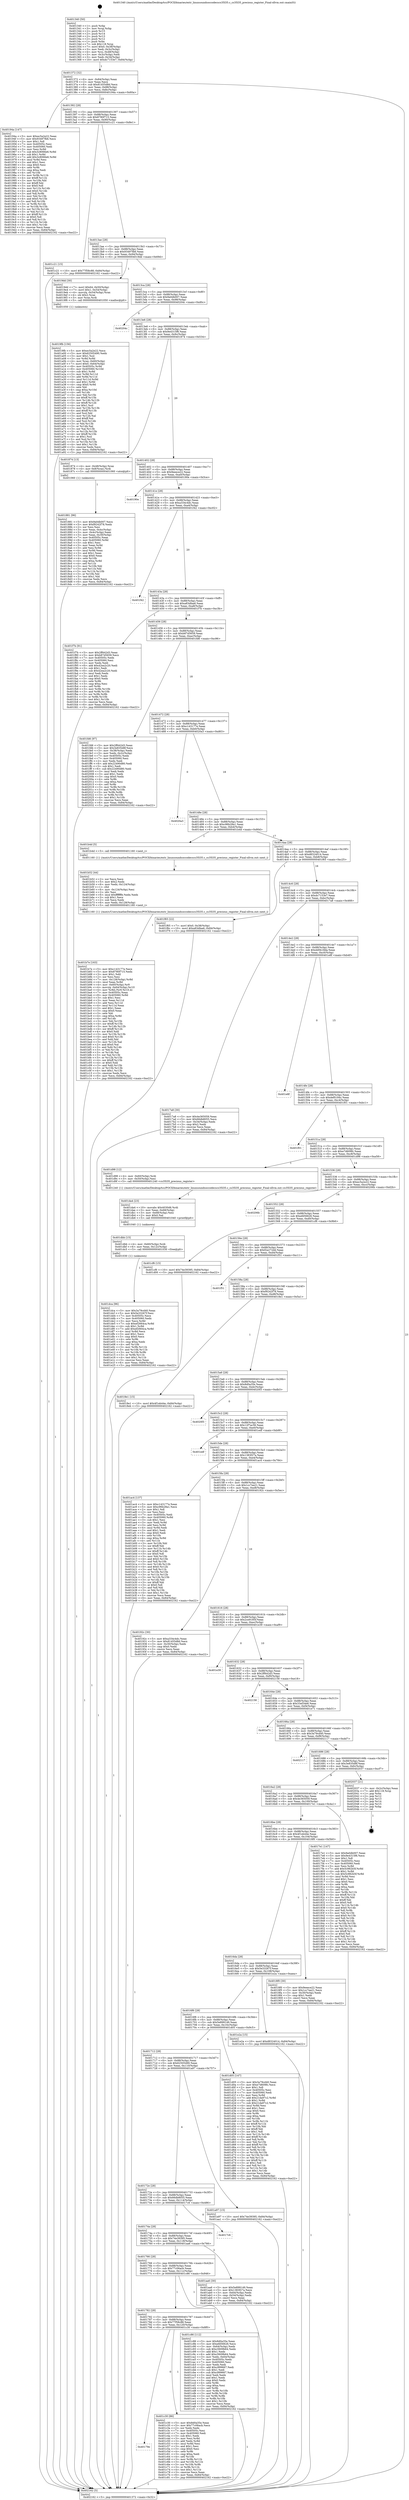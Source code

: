 digraph "0x401340" {
  label = "0x401340 (/mnt/c/Users/mathe/Desktop/tcc/POCII/binaries/extr_linuxsoundsoccodecscs35l35.c_cs35l35_precious_register_Final-ollvm.out::main(0))"
  labelloc = "t"
  node[shape=record]

  Entry [label="",width=0.3,height=0.3,shape=circle,fillcolor=black,style=filled]
  "0x401372" [label="{
     0x401372 [32]\l
     | [instrs]\l
     &nbsp;&nbsp;0x401372 \<+6\>: mov -0x84(%rbp),%eax\l
     &nbsp;&nbsp;0x401378 \<+2\>: mov %eax,%ecx\l
     &nbsp;&nbsp;0x40137a \<+6\>: sub $0x81455d8d,%ecx\l
     &nbsp;&nbsp;0x401380 \<+6\>: mov %eax,-0x88(%rbp)\l
     &nbsp;&nbsp;0x401386 \<+6\>: mov %ecx,-0x8c(%rbp)\l
     &nbsp;&nbsp;0x40138c \<+6\>: je 000000000040194a \<main+0x60a\>\l
  }"]
  "0x40194a" [label="{
     0x40194a [147]\l
     | [instrs]\l
     &nbsp;&nbsp;0x40194a \<+5\>: mov $0xec5a2e22,%eax\l
     &nbsp;&nbsp;0x40194f \<+5\>: mov $0x93497fb6,%ecx\l
     &nbsp;&nbsp;0x401954 \<+2\>: mov $0x1,%dl\l
     &nbsp;&nbsp;0x401956 \<+7\>: mov 0x40505c,%esi\l
     &nbsp;&nbsp;0x40195d \<+7\>: mov 0x405060,%edi\l
     &nbsp;&nbsp;0x401964 \<+3\>: mov %esi,%r8d\l
     &nbsp;&nbsp;0x401967 \<+7\>: sub $0x3c8066e6,%r8d\l
     &nbsp;&nbsp;0x40196e \<+4\>: sub $0x1,%r8d\l
     &nbsp;&nbsp;0x401972 \<+7\>: add $0x3c8066e6,%r8d\l
     &nbsp;&nbsp;0x401979 \<+4\>: imul %r8d,%esi\l
     &nbsp;&nbsp;0x40197d \<+3\>: and $0x1,%esi\l
     &nbsp;&nbsp;0x401980 \<+3\>: cmp $0x0,%esi\l
     &nbsp;&nbsp;0x401983 \<+4\>: sete %r9b\l
     &nbsp;&nbsp;0x401987 \<+3\>: cmp $0xa,%edi\l
     &nbsp;&nbsp;0x40198a \<+4\>: setl %r10b\l
     &nbsp;&nbsp;0x40198e \<+3\>: mov %r9b,%r11b\l
     &nbsp;&nbsp;0x401991 \<+4\>: xor $0xff,%r11b\l
     &nbsp;&nbsp;0x401995 \<+3\>: mov %r10b,%bl\l
     &nbsp;&nbsp;0x401998 \<+3\>: xor $0xff,%bl\l
     &nbsp;&nbsp;0x40199b \<+3\>: xor $0x0,%dl\l
     &nbsp;&nbsp;0x40199e \<+3\>: mov %r11b,%r14b\l
     &nbsp;&nbsp;0x4019a1 \<+4\>: and $0x0,%r14b\l
     &nbsp;&nbsp;0x4019a5 \<+3\>: and %dl,%r9b\l
     &nbsp;&nbsp;0x4019a8 \<+3\>: mov %bl,%r15b\l
     &nbsp;&nbsp;0x4019ab \<+4\>: and $0x0,%r15b\l
     &nbsp;&nbsp;0x4019af \<+3\>: and %dl,%r10b\l
     &nbsp;&nbsp;0x4019b2 \<+3\>: or %r9b,%r14b\l
     &nbsp;&nbsp;0x4019b5 \<+3\>: or %r10b,%r15b\l
     &nbsp;&nbsp;0x4019b8 \<+3\>: xor %r15b,%r14b\l
     &nbsp;&nbsp;0x4019bb \<+3\>: or %bl,%r11b\l
     &nbsp;&nbsp;0x4019be \<+4\>: xor $0xff,%r11b\l
     &nbsp;&nbsp;0x4019c2 \<+3\>: or $0x0,%dl\l
     &nbsp;&nbsp;0x4019c5 \<+3\>: and %dl,%r11b\l
     &nbsp;&nbsp;0x4019c8 \<+3\>: or %r11b,%r14b\l
     &nbsp;&nbsp;0x4019cb \<+4\>: test $0x1,%r14b\l
     &nbsp;&nbsp;0x4019cf \<+3\>: cmovne %ecx,%eax\l
     &nbsp;&nbsp;0x4019d2 \<+6\>: mov %eax,-0x84(%rbp)\l
     &nbsp;&nbsp;0x4019d8 \<+5\>: jmp 0000000000402162 \<main+0xe22\>\l
  }"]
  "0x401392" [label="{
     0x401392 [28]\l
     | [instrs]\l
     &nbsp;&nbsp;0x401392 \<+5\>: jmp 0000000000401397 \<main+0x57\>\l
     &nbsp;&nbsp;0x401397 \<+6\>: mov -0x88(%rbp),%eax\l
     &nbsp;&nbsp;0x40139d \<+5\>: sub $0x8780f715,%eax\l
     &nbsp;&nbsp;0x4013a2 \<+6\>: mov %eax,-0x90(%rbp)\l
     &nbsp;&nbsp;0x4013a8 \<+6\>: je 0000000000401c21 \<main+0x8e1\>\l
  }"]
  Exit [label="",width=0.3,height=0.3,shape=circle,fillcolor=black,style=filled,peripheries=2]
  "0x401c21" [label="{
     0x401c21 [15]\l
     | [instrs]\l
     &nbsp;&nbsp;0x401c21 \<+10\>: movl $0x77f58c88,-0x84(%rbp)\l
     &nbsp;&nbsp;0x401c2b \<+5\>: jmp 0000000000402162 \<main+0xe22\>\l
  }"]
  "0x4013ae" [label="{
     0x4013ae [28]\l
     | [instrs]\l
     &nbsp;&nbsp;0x4013ae \<+5\>: jmp 00000000004013b3 \<main+0x73\>\l
     &nbsp;&nbsp;0x4013b3 \<+6\>: mov -0x88(%rbp),%eax\l
     &nbsp;&nbsp;0x4013b9 \<+5\>: sub $0x93497fb6,%eax\l
     &nbsp;&nbsp;0x4013be \<+6\>: mov %eax,-0x94(%rbp)\l
     &nbsp;&nbsp;0x4013c4 \<+6\>: je 00000000004019dd \<main+0x69d\>\l
  }"]
  "0x401dca" [label="{
     0x401dca [96]\l
     | [instrs]\l
     &nbsp;&nbsp;0x401dca \<+5\>: mov $0x3a79cd40,%eax\l
     &nbsp;&nbsp;0x401dcf \<+5\>: mov $0x5e33267f,%esi\l
     &nbsp;&nbsp;0x401dd4 \<+7\>: mov 0x40505c,%ecx\l
     &nbsp;&nbsp;0x401ddb \<+7\>: mov 0x405060,%edx\l
     &nbsp;&nbsp;0x401de2 \<+3\>: mov %ecx,%r8d\l
     &nbsp;&nbsp;0x401de5 \<+7\>: sub $0xef2664ca,%r8d\l
     &nbsp;&nbsp;0x401dec \<+4\>: sub $0x1,%r8d\l
     &nbsp;&nbsp;0x401df0 \<+7\>: add $0xef2664ca,%r8d\l
     &nbsp;&nbsp;0x401df7 \<+4\>: imul %r8d,%ecx\l
     &nbsp;&nbsp;0x401dfb \<+3\>: and $0x1,%ecx\l
     &nbsp;&nbsp;0x401dfe \<+3\>: cmp $0x0,%ecx\l
     &nbsp;&nbsp;0x401e01 \<+4\>: sete %r9b\l
     &nbsp;&nbsp;0x401e05 \<+3\>: cmp $0xa,%edx\l
     &nbsp;&nbsp;0x401e08 \<+4\>: setl %r10b\l
     &nbsp;&nbsp;0x401e0c \<+3\>: mov %r9b,%r11b\l
     &nbsp;&nbsp;0x401e0f \<+3\>: and %r10b,%r11b\l
     &nbsp;&nbsp;0x401e12 \<+3\>: xor %r10b,%r9b\l
     &nbsp;&nbsp;0x401e15 \<+3\>: or %r9b,%r11b\l
     &nbsp;&nbsp;0x401e18 \<+4\>: test $0x1,%r11b\l
     &nbsp;&nbsp;0x401e1c \<+3\>: cmovne %esi,%eax\l
     &nbsp;&nbsp;0x401e1f \<+6\>: mov %eax,-0x84(%rbp)\l
     &nbsp;&nbsp;0x401e25 \<+5\>: jmp 0000000000402162 \<main+0xe22\>\l
  }"]
  "0x4019dd" [label="{
     0x4019dd [30]\l
     | [instrs]\l
     &nbsp;&nbsp;0x4019dd \<+7\>: movl $0x64,-0x50(%rbp)\l
     &nbsp;&nbsp;0x4019e4 \<+7\>: movl $0x1,-0x54(%rbp)\l
     &nbsp;&nbsp;0x4019eb \<+4\>: movslq -0x54(%rbp),%rax\l
     &nbsp;&nbsp;0x4019ef \<+4\>: shl $0x2,%rax\l
     &nbsp;&nbsp;0x4019f3 \<+3\>: mov %rax,%rdi\l
     &nbsp;&nbsp;0x4019f6 \<+5\>: call 0000000000401050 \<malloc@plt\>\l
     | [calls]\l
     &nbsp;&nbsp;0x401050 \{1\} (unknown)\l
  }"]
  "0x4013ca" [label="{
     0x4013ca [28]\l
     | [instrs]\l
     &nbsp;&nbsp;0x4013ca \<+5\>: jmp 00000000004013cf \<main+0x8f\>\l
     &nbsp;&nbsp;0x4013cf \<+6\>: mov -0x88(%rbp),%eax\l
     &nbsp;&nbsp;0x4013d5 \<+5\>: sub $0x9a0db007,%eax\l
     &nbsp;&nbsp;0x4013da \<+6\>: mov %eax,-0x98(%rbp)\l
     &nbsp;&nbsp;0x4013e0 \<+6\>: je 000000000040204c \<main+0xd0c\>\l
  }"]
  "0x401dbb" [label="{
     0x401dbb [15]\l
     | [instrs]\l
     &nbsp;&nbsp;0x401dbb \<+4\>: mov -0x60(%rbp),%rdi\l
     &nbsp;&nbsp;0x401dbf \<+6\>: mov %eax,-0x12c(%rbp)\l
     &nbsp;&nbsp;0x401dc5 \<+5\>: call 0000000000401030 \<free@plt\>\l
     | [calls]\l
     &nbsp;&nbsp;0x401030 \{1\} (unknown)\l
  }"]
  "0x40204c" [label="{
     0x40204c\l
  }", style=dashed]
  "0x4013e6" [label="{
     0x4013e6 [28]\l
     | [instrs]\l
     &nbsp;&nbsp;0x4013e6 \<+5\>: jmp 00000000004013eb \<main+0xab\>\l
     &nbsp;&nbsp;0x4013eb \<+6\>: mov -0x88(%rbp),%eax\l
     &nbsp;&nbsp;0x4013f1 \<+5\>: sub $0x9e4315f6,%eax\l
     &nbsp;&nbsp;0x4013f6 \<+6\>: mov %eax,-0x9c(%rbp)\l
     &nbsp;&nbsp;0x4013fc \<+6\>: je 0000000000401874 \<main+0x534\>\l
  }"]
  "0x401da4" [label="{
     0x401da4 [23]\l
     | [instrs]\l
     &nbsp;&nbsp;0x401da4 \<+10\>: movabs $0x4030d6,%rdi\l
     &nbsp;&nbsp;0x401dae \<+3\>: mov %eax,-0x68(%rbp)\l
     &nbsp;&nbsp;0x401db1 \<+3\>: mov -0x68(%rbp),%esi\l
     &nbsp;&nbsp;0x401db4 \<+2\>: mov $0x0,%al\l
     &nbsp;&nbsp;0x401db6 \<+5\>: call 0000000000401040 \<printf@plt\>\l
     | [calls]\l
     &nbsp;&nbsp;0x401040 \{1\} (unknown)\l
  }"]
  "0x401874" [label="{
     0x401874 [13]\l
     | [instrs]\l
     &nbsp;&nbsp;0x401874 \<+4\>: mov -0x48(%rbp),%rax\l
     &nbsp;&nbsp;0x401878 \<+4\>: mov 0x8(%rax),%rdi\l
     &nbsp;&nbsp;0x40187c \<+5\>: call 0000000000401060 \<atoi@plt\>\l
     | [calls]\l
     &nbsp;&nbsp;0x401060 \{1\} (unknown)\l
  }"]
  "0x401402" [label="{
     0x401402 [28]\l
     | [instrs]\l
     &nbsp;&nbsp;0x401402 \<+5\>: jmp 0000000000401407 \<main+0xc7\>\l
     &nbsp;&nbsp;0x401407 \<+6\>: mov -0x88(%rbp),%eax\l
     &nbsp;&nbsp;0x40140d \<+5\>: sub $0x9eeece22,%eax\l
     &nbsp;&nbsp;0x401412 \<+6\>: mov %eax,-0xa0(%rbp)\l
     &nbsp;&nbsp;0x401418 \<+6\>: je 000000000040190e \<main+0x5ce\>\l
  }"]
  "0x40179e" [label="{
     0x40179e\l
  }", style=dashed]
  "0x40190e" [label="{
     0x40190e\l
  }", style=dashed]
  "0x40141e" [label="{
     0x40141e [28]\l
     | [instrs]\l
     &nbsp;&nbsp;0x40141e \<+5\>: jmp 0000000000401423 \<main+0xe3\>\l
     &nbsp;&nbsp;0x401423 \<+6\>: mov -0x88(%rbp),%eax\l
     &nbsp;&nbsp;0x401429 \<+5\>: sub $0xa334c4dc,%eax\l
     &nbsp;&nbsp;0x40142e \<+6\>: mov %eax,-0xa4(%rbp)\l
     &nbsp;&nbsp;0x401434 \<+6\>: je 0000000000401f42 \<main+0xc02\>\l
  }"]
  "0x401c30" [label="{
     0x401c30 [86]\l
     | [instrs]\l
     &nbsp;&nbsp;0x401c30 \<+5\>: mov $0x8d0a35e,%eax\l
     &nbsp;&nbsp;0x401c35 \<+5\>: mov $0x77c06acb,%ecx\l
     &nbsp;&nbsp;0x401c3a \<+2\>: xor %edx,%edx\l
     &nbsp;&nbsp;0x401c3c \<+7\>: mov 0x40505c,%esi\l
     &nbsp;&nbsp;0x401c43 \<+7\>: mov 0x405060,%edi\l
     &nbsp;&nbsp;0x401c4a \<+3\>: sub $0x1,%edx\l
     &nbsp;&nbsp;0x401c4d \<+3\>: mov %esi,%r8d\l
     &nbsp;&nbsp;0x401c50 \<+3\>: add %edx,%r8d\l
     &nbsp;&nbsp;0x401c53 \<+4\>: imul %r8d,%esi\l
     &nbsp;&nbsp;0x401c57 \<+3\>: and $0x1,%esi\l
     &nbsp;&nbsp;0x401c5a \<+3\>: cmp $0x0,%esi\l
     &nbsp;&nbsp;0x401c5d \<+4\>: sete %r9b\l
     &nbsp;&nbsp;0x401c61 \<+3\>: cmp $0xa,%edi\l
     &nbsp;&nbsp;0x401c64 \<+4\>: setl %r10b\l
     &nbsp;&nbsp;0x401c68 \<+3\>: mov %r9b,%r11b\l
     &nbsp;&nbsp;0x401c6b \<+3\>: and %r10b,%r11b\l
     &nbsp;&nbsp;0x401c6e \<+3\>: xor %r10b,%r9b\l
     &nbsp;&nbsp;0x401c71 \<+3\>: or %r9b,%r11b\l
     &nbsp;&nbsp;0x401c74 \<+4\>: test $0x1,%r11b\l
     &nbsp;&nbsp;0x401c78 \<+3\>: cmovne %ecx,%eax\l
     &nbsp;&nbsp;0x401c7b \<+6\>: mov %eax,-0x84(%rbp)\l
     &nbsp;&nbsp;0x401c81 \<+5\>: jmp 0000000000402162 \<main+0xe22\>\l
  }"]
  "0x401f42" [label="{
     0x401f42\l
  }", style=dashed]
  "0x40143a" [label="{
     0x40143a [28]\l
     | [instrs]\l
     &nbsp;&nbsp;0x40143a \<+5\>: jmp 000000000040143f \<main+0xff\>\l
     &nbsp;&nbsp;0x40143f \<+6\>: mov -0x88(%rbp),%eax\l
     &nbsp;&nbsp;0x401445 \<+5\>: sub $0xa83dfaa6,%eax\l
     &nbsp;&nbsp;0x40144a \<+6\>: mov %eax,-0xa8(%rbp)\l
     &nbsp;&nbsp;0x401450 \<+6\>: je 0000000000401f7b \<main+0xc3b\>\l
  }"]
  "0x401782" [label="{
     0x401782 [28]\l
     | [instrs]\l
     &nbsp;&nbsp;0x401782 \<+5\>: jmp 0000000000401787 \<main+0x447\>\l
     &nbsp;&nbsp;0x401787 \<+6\>: mov -0x88(%rbp),%eax\l
     &nbsp;&nbsp;0x40178d \<+5\>: sub $0x77f58c88,%eax\l
     &nbsp;&nbsp;0x401792 \<+6\>: mov %eax,-0x120(%rbp)\l
     &nbsp;&nbsp;0x401798 \<+6\>: je 0000000000401c30 \<main+0x8f0\>\l
  }"]
  "0x401f7b" [label="{
     0x401f7b [91]\l
     | [instrs]\l
     &nbsp;&nbsp;0x401f7b \<+5\>: mov $0x2ff442d3,%eax\l
     &nbsp;&nbsp;0x401f80 \<+5\>: mov $0xb87d5659,%ecx\l
     &nbsp;&nbsp;0x401f85 \<+7\>: mov 0x40505c,%edx\l
     &nbsp;&nbsp;0x401f8c \<+7\>: mov 0x405060,%esi\l
     &nbsp;&nbsp;0x401f93 \<+2\>: mov %edx,%edi\l
     &nbsp;&nbsp;0x401f95 \<+6\>: add $0x42ea2c20,%edi\l
     &nbsp;&nbsp;0x401f9b \<+3\>: sub $0x1,%edi\l
     &nbsp;&nbsp;0x401f9e \<+6\>: sub $0x42ea2c20,%edi\l
     &nbsp;&nbsp;0x401fa4 \<+3\>: imul %edi,%edx\l
     &nbsp;&nbsp;0x401fa7 \<+3\>: and $0x1,%edx\l
     &nbsp;&nbsp;0x401faa \<+3\>: cmp $0x0,%edx\l
     &nbsp;&nbsp;0x401fad \<+4\>: sete %r8b\l
     &nbsp;&nbsp;0x401fb1 \<+3\>: cmp $0xa,%esi\l
     &nbsp;&nbsp;0x401fb4 \<+4\>: setl %r9b\l
     &nbsp;&nbsp;0x401fb8 \<+3\>: mov %r8b,%r10b\l
     &nbsp;&nbsp;0x401fbb \<+3\>: and %r9b,%r10b\l
     &nbsp;&nbsp;0x401fbe \<+3\>: xor %r9b,%r8b\l
     &nbsp;&nbsp;0x401fc1 \<+3\>: or %r8b,%r10b\l
     &nbsp;&nbsp;0x401fc4 \<+4\>: test $0x1,%r10b\l
     &nbsp;&nbsp;0x401fc8 \<+3\>: cmovne %ecx,%eax\l
     &nbsp;&nbsp;0x401fcb \<+6\>: mov %eax,-0x84(%rbp)\l
     &nbsp;&nbsp;0x401fd1 \<+5\>: jmp 0000000000402162 \<main+0xe22\>\l
  }"]
  "0x401456" [label="{
     0x401456 [28]\l
     | [instrs]\l
     &nbsp;&nbsp;0x401456 \<+5\>: jmp 000000000040145b \<main+0x11b\>\l
     &nbsp;&nbsp;0x40145b \<+6\>: mov -0x88(%rbp),%eax\l
     &nbsp;&nbsp;0x401461 \<+5\>: sub $0xb87d5659,%eax\l
     &nbsp;&nbsp;0x401466 \<+6\>: mov %eax,-0xac(%rbp)\l
     &nbsp;&nbsp;0x40146c \<+6\>: je 0000000000401fd6 \<main+0xc96\>\l
  }"]
  "0x401c86" [label="{
     0x401c86 [112]\l
     | [instrs]\l
     &nbsp;&nbsp;0x401c86 \<+5\>: mov $0x8d0a35e,%eax\l
     &nbsp;&nbsp;0x401c8b \<+5\>: mov $0xefd56626,%ecx\l
     &nbsp;&nbsp;0x401c90 \<+3\>: mov -0x64(%rbp),%edx\l
     &nbsp;&nbsp;0x401c93 \<+6\>: sub $0xc5609b64,%edx\l
     &nbsp;&nbsp;0x401c99 \<+3\>: add $0x1,%edx\l
     &nbsp;&nbsp;0x401c9c \<+6\>: add $0xc5609b64,%edx\l
     &nbsp;&nbsp;0x401ca2 \<+3\>: mov %edx,-0x64(%rbp)\l
     &nbsp;&nbsp;0x401ca5 \<+7\>: mov 0x40505c,%edx\l
     &nbsp;&nbsp;0x401cac \<+7\>: mov 0x405060,%esi\l
     &nbsp;&nbsp;0x401cb3 \<+2\>: mov %edx,%edi\l
     &nbsp;&nbsp;0x401cb5 \<+6\>: add $0xc999667,%edi\l
     &nbsp;&nbsp;0x401cbb \<+3\>: sub $0x1,%edi\l
     &nbsp;&nbsp;0x401cbe \<+6\>: sub $0xc999667,%edi\l
     &nbsp;&nbsp;0x401cc4 \<+3\>: imul %edi,%edx\l
     &nbsp;&nbsp;0x401cc7 \<+3\>: and $0x1,%edx\l
     &nbsp;&nbsp;0x401cca \<+3\>: cmp $0x0,%edx\l
     &nbsp;&nbsp;0x401ccd \<+4\>: sete %r8b\l
     &nbsp;&nbsp;0x401cd1 \<+3\>: cmp $0xa,%esi\l
     &nbsp;&nbsp;0x401cd4 \<+4\>: setl %r9b\l
     &nbsp;&nbsp;0x401cd8 \<+3\>: mov %r8b,%r10b\l
     &nbsp;&nbsp;0x401cdb \<+3\>: and %r9b,%r10b\l
     &nbsp;&nbsp;0x401cde \<+3\>: xor %r9b,%r8b\l
     &nbsp;&nbsp;0x401ce1 \<+3\>: or %r8b,%r10b\l
     &nbsp;&nbsp;0x401ce4 \<+4\>: test $0x1,%r10b\l
     &nbsp;&nbsp;0x401ce8 \<+3\>: cmovne %ecx,%eax\l
     &nbsp;&nbsp;0x401ceb \<+6\>: mov %eax,-0x84(%rbp)\l
     &nbsp;&nbsp;0x401cf1 \<+5\>: jmp 0000000000402162 \<main+0xe22\>\l
  }"]
  "0x401fd6" [label="{
     0x401fd6 [97]\l
     | [instrs]\l
     &nbsp;&nbsp;0x401fd6 \<+5\>: mov $0x2ff442d3,%eax\l
     &nbsp;&nbsp;0x401fdb \<+5\>: mov $0x3e835d8f,%ecx\l
     &nbsp;&nbsp;0x401fe0 \<+3\>: mov -0x38(%rbp),%edx\l
     &nbsp;&nbsp;0x401fe3 \<+3\>: mov %edx,-0x2c(%rbp)\l
     &nbsp;&nbsp;0x401fe6 \<+7\>: mov 0x40505c,%edx\l
     &nbsp;&nbsp;0x401fed \<+7\>: mov 0x405060,%esi\l
     &nbsp;&nbsp;0x401ff4 \<+2\>: mov %edx,%edi\l
     &nbsp;&nbsp;0x401ff6 \<+6\>: add $0x22490d80,%edi\l
     &nbsp;&nbsp;0x401ffc \<+3\>: sub $0x1,%edi\l
     &nbsp;&nbsp;0x401fff \<+6\>: sub $0x22490d80,%edi\l
     &nbsp;&nbsp;0x402005 \<+3\>: imul %edi,%edx\l
     &nbsp;&nbsp;0x402008 \<+3\>: and $0x1,%edx\l
     &nbsp;&nbsp;0x40200b \<+3\>: cmp $0x0,%edx\l
     &nbsp;&nbsp;0x40200e \<+4\>: sete %r8b\l
     &nbsp;&nbsp;0x402012 \<+3\>: cmp $0xa,%esi\l
     &nbsp;&nbsp;0x402015 \<+4\>: setl %r9b\l
     &nbsp;&nbsp;0x402019 \<+3\>: mov %r8b,%r10b\l
     &nbsp;&nbsp;0x40201c \<+3\>: and %r9b,%r10b\l
     &nbsp;&nbsp;0x40201f \<+3\>: xor %r9b,%r8b\l
     &nbsp;&nbsp;0x402022 \<+3\>: or %r8b,%r10b\l
     &nbsp;&nbsp;0x402025 \<+4\>: test $0x1,%r10b\l
     &nbsp;&nbsp;0x402029 \<+3\>: cmovne %ecx,%eax\l
     &nbsp;&nbsp;0x40202c \<+6\>: mov %eax,-0x84(%rbp)\l
     &nbsp;&nbsp;0x402032 \<+5\>: jmp 0000000000402162 \<main+0xe22\>\l
  }"]
  "0x401472" [label="{
     0x401472 [28]\l
     | [instrs]\l
     &nbsp;&nbsp;0x401472 \<+5\>: jmp 0000000000401477 \<main+0x137\>\l
     &nbsp;&nbsp;0x401477 \<+6\>: mov -0x88(%rbp),%eax\l
     &nbsp;&nbsp;0x40147d \<+5\>: sub $0xc143177e,%eax\l
     &nbsp;&nbsp;0x401482 \<+6\>: mov %eax,-0xb0(%rbp)\l
     &nbsp;&nbsp;0x401488 \<+6\>: je 00000000004020a3 \<main+0xd63\>\l
  }"]
  "0x401b7e" [label="{
     0x401b7e [163]\l
     | [instrs]\l
     &nbsp;&nbsp;0x401b7e \<+5\>: mov $0xc143177e,%ecx\l
     &nbsp;&nbsp;0x401b83 \<+5\>: mov $0x8780f715,%edx\l
     &nbsp;&nbsp;0x401b88 \<+3\>: mov $0x1,%dil\l
     &nbsp;&nbsp;0x401b8b \<+2\>: xor %esi,%esi\l
     &nbsp;&nbsp;0x401b8d \<+7\>: mov -0x128(%rbp),%r8d\l
     &nbsp;&nbsp;0x401b94 \<+4\>: imul %eax,%r8d\l
     &nbsp;&nbsp;0x401b98 \<+4\>: mov -0x60(%rbp),%r9\l
     &nbsp;&nbsp;0x401b9c \<+4\>: movslq -0x64(%rbp),%r10\l
     &nbsp;&nbsp;0x401ba0 \<+4\>: mov %r8d,(%r9,%r10,4)\l
     &nbsp;&nbsp;0x401ba4 \<+7\>: mov 0x40505c,%eax\l
     &nbsp;&nbsp;0x401bab \<+8\>: mov 0x405060,%r8d\l
     &nbsp;&nbsp;0x401bb3 \<+3\>: sub $0x1,%esi\l
     &nbsp;&nbsp;0x401bb6 \<+3\>: mov %eax,%r11d\l
     &nbsp;&nbsp;0x401bb9 \<+3\>: add %esi,%r11d\l
     &nbsp;&nbsp;0x401bbc \<+4\>: imul %r11d,%eax\l
     &nbsp;&nbsp;0x401bc0 \<+3\>: and $0x1,%eax\l
     &nbsp;&nbsp;0x401bc3 \<+3\>: cmp $0x0,%eax\l
     &nbsp;&nbsp;0x401bc6 \<+3\>: sete %bl\l
     &nbsp;&nbsp;0x401bc9 \<+4\>: cmp $0xa,%r8d\l
     &nbsp;&nbsp;0x401bcd \<+4\>: setl %r14b\l
     &nbsp;&nbsp;0x401bd1 \<+3\>: mov %bl,%r15b\l
     &nbsp;&nbsp;0x401bd4 \<+4\>: xor $0xff,%r15b\l
     &nbsp;&nbsp;0x401bd8 \<+3\>: mov %r14b,%r12b\l
     &nbsp;&nbsp;0x401bdb \<+4\>: xor $0xff,%r12b\l
     &nbsp;&nbsp;0x401bdf \<+4\>: xor $0x0,%dil\l
     &nbsp;&nbsp;0x401be3 \<+3\>: mov %r15b,%r13b\l
     &nbsp;&nbsp;0x401be6 \<+4\>: and $0x0,%r13b\l
     &nbsp;&nbsp;0x401bea \<+3\>: and %dil,%bl\l
     &nbsp;&nbsp;0x401bed \<+3\>: mov %r12b,%al\l
     &nbsp;&nbsp;0x401bf0 \<+2\>: and $0x0,%al\l
     &nbsp;&nbsp;0x401bf2 \<+3\>: and %dil,%r14b\l
     &nbsp;&nbsp;0x401bf5 \<+3\>: or %bl,%r13b\l
     &nbsp;&nbsp;0x401bf8 \<+3\>: or %r14b,%al\l
     &nbsp;&nbsp;0x401bfb \<+3\>: xor %al,%r13b\l
     &nbsp;&nbsp;0x401bfe \<+3\>: or %r12b,%r15b\l
     &nbsp;&nbsp;0x401c01 \<+4\>: xor $0xff,%r15b\l
     &nbsp;&nbsp;0x401c05 \<+4\>: or $0x0,%dil\l
     &nbsp;&nbsp;0x401c09 \<+3\>: and %dil,%r15b\l
     &nbsp;&nbsp;0x401c0c \<+3\>: or %r15b,%r13b\l
     &nbsp;&nbsp;0x401c0f \<+4\>: test $0x1,%r13b\l
     &nbsp;&nbsp;0x401c13 \<+3\>: cmovne %edx,%ecx\l
     &nbsp;&nbsp;0x401c16 \<+6\>: mov %ecx,-0x84(%rbp)\l
     &nbsp;&nbsp;0x401c1c \<+5\>: jmp 0000000000402162 \<main+0xe22\>\l
  }"]
  "0x4020a3" [label="{
     0x4020a3\l
  }", style=dashed]
  "0x40148e" [label="{
     0x40148e [28]\l
     | [instrs]\l
     &nbsp;&nbsp;0x40148e \<+5\>: jmp 0000000000401493 \<main+0x153\>\l
     &nbsp;&nbsp;0x401493 \<+6\>: mov -0x88(%rbp),%eax\l
     &nbsp;&nbsp;0x401499 \<+5\>: sub $0xc96b28a1,%eax\l
     &nbsp;&nbsp;0x40149e \<+6\>: mov %eax,-0xb4(%rbp)\l
     &nbsp;&nbsp;0x4014a4 \<+6\>: je 0000000000401b4d \<main+0x80d\>\l
  }"]
  "0x401b52" [label="{
     0x401b52 [44]\l
     | [instrs]\l
     &nbsp;&nbsp;0x401b52 \<+2\>: xor %ecx,%ecx\l
     &nbsp;&nbsp;0x401b54 \<+5\>: mov $0x2,%edx\l
     &nbsp;&nbsp;0x401b59 \<+6\>: mov %edx,-0x124(%rbp)\l
     &nbsp;&nbsp;0x401b5f \<+1\>: cltd\l
     &nbsp;&nbsp;0x401b60 \<+6\>: mov -0x124(%rbp),%esi\l
     &nbsp;&nbsp;0x401b66 \<+2\>: idiv %esi\l
     &nbsp;&nbsp;0x401b68 \<+6\>: imul $0xfffffffe,%edx,%edx\l
     &nbsp;&nbsp;0x401b6e \<+3\>: sub $0x1,%ecx\l
     &nbsp;&nbsp;0x401b71 \<+2\>: sub %ecx,%edx\l
     &nbsp;&nbsp;0x401b73 \<+6\>: mov %edx,-0x128(%rbp)\l
     &nbsp;&nbsp;0x401b79 \<+5\>: call 0000000000401160 \<next_i\>\l
     | [calls]\l
     &nbsp;&nbsp;0x401160 \{1\} (/mnt/c/Users/mathe/Desktop/tcc/POCII/binaries/extr_linuxsoundsoccodecscs35l35.c_cs35l35_precious_register_Final-ollvm.out::next_i)\l
  }"]
  "0x401b4d" [label="{
     0x401b4d [5]\l
     | [instrs]\l
     &nbsp;&nbsp;0x401b4d \<+5\>: call 0000000000401160 \<next_i\>\l
     | [calls]\l
     &nbsp;&nbsp;0x401160 \{1\} (/mnt/c/Users/mathe/Desktop/tcc/POCII/binaries/extr_linuxsoundsoccodecscs35l35.c_cs35l35_precious_register_Final-ollvm.out::next_i)\l
  }"]
  "0x4014aa" [label="{
     0x4014aa [28]\l
     | [instrs]\l
     &nbsp;&nbsp;0x4014aa \<+5\>: jmp 00000000004014af \<main+0x16f\>\l
     &nbsp;&nbsp;0x4014af \<+6\>: mov -0x88(%rbp),%eax\l
     &nbsp;&nbsp;0x4014b5 \<+5\>: sub $0xd8324014,%eax\l
     &nbsp;&nbsp;0x4014ba \<+6\>: mov %eax,-0xb8(%rbp)\l
     &nbsp;&nbsp;0x4014c0 \<+6\>: je 0000000000401f65 \<main+0xc25\>\l
  }"]
  "0x401766" [label="{
     0x401766 [28]\l
     | [instrs]\l
     &nbsp;&nbsp;0x401766 \<+5\>: jmp 000000000040176b \<main+0x42b\>\l
     &nbsp;&nbsp;0x40176b \<+6\>: mov -0x88(%rbp),%eax\l
     &nbsp;&nbsp;0x401771 \<+5\>: sub $0x77c06acb,%eax\l
     &nbsp;&nbsp;0x401776 \<+6\>: mov %eax,-0x11c(%rbp)\l
     &nbsp;&nbsp;0x40177c \<+6\>: je 0000000000401c86 \<main+0x946\>\l
  }"]
  "0x401f65" [label="{
     0x401f65 [22]\l
     | [instrs]\l
     &nbsp;&nbsp;0x401f65 \<+7\>: movl $0x0,-0x38(%rbp)\l
     &nbsp;&nbsp;0x401f6c \<+10\>: movl $0xa83dfaa6,-0x84(%rbp)\l
     &nbsp;&nbsp;0x401f76 \<+5\>: jmp 0000000000402162 \<main+0xe22\>\l
  }"]
  "0x4014c6" [label="{
     0x4014c6 [28]\l
     | [instrs]\l
     &nbsp;&nbsp;0x4014c6 \<+5\>: jmp 00000000004014cb \<main+0x18b\>\l
     &nbsp;&nbsp;0x4014cb \<+6\>: mov -0x88(%rbp),%eax\l
     &nbsp;&nbsp;0x4014d1 \<+5\>: sub $0xdc7153e7,%eax\l
     &nbsp;&nbsp;0x4014d6 \<+6\>: mov %eax,-0xbc(%rbp)\l
     &nbsp;&nbsp;0x4014dc \<+6\>: je 00000000004017a8 \<main+0x468\>\l
  }"]
  "0x401aa6" [label="{
     0x401aa6 [30]\l
     | [instrs]\l
     &nbsp;&nbsp;0x401aa6 \<+5\>: mov $0x5e899149,%eax\l
     &nbsp;&nbsp;0x401aab \<+5\>: mov $0x1383f27a,%ecx\l
     &nbsp;&nbsp;0x401ab0 \<+3\>: mov -0x64(%rbp),%edx\l
     &nbsp;&nbsp;0x401ab3 \<+3\>: cmp -0x54(%rbp),%edx\l
     &nbsp;&nbsp;0x401ab6 \<+3\>: cmovl %ecx,%eax\l
     &nbsp;&nbsp;0x401ab9 \<+6\>: mov %eax,-0x84(%rbp)\l
     &nbsp;&nbsp;0x401abf \<+5\>: jmp 0000000000402162 \<main+0xe22\>\l
  }"]
  "0x4017a8" [label="{
     0x4017a8 [30]\l
     | [instrs]\l
     &nbsp;&nbsp;0x4017a8 \<+5\>: mov $0x4e365059,%eax\l
     &nbsp;&nbsp;0x4017ad \<+5\>: mov $0x66db8055,%ecx\l
     &nbsp;&nbsp;0x4017b2 \<+3\>: mov -0x34(%rbp),%edx\l
     &nbsp;&nbsp;0x4017b5 \<+3\>: cmp $0x2,%edx\l
     &nbsp;&nbsp;0x4017b8 \<+3\>: cmovne %ecx,%eax\l
     &nbsp;&nbsp;0x4017bb \<+6\>: mov %eax,-0x84(%rbp)\l
     &nbsp;&nbsp;0x4017c1 \<+5\>: jmp 0000000000402162 \<main+0xe22\>\l
  }"]
  "0x4014e2" [label="{
     0x4014e2 [28]\l
     | [instrs]\l
     &nbsp;&nbsp;0x4014e2 \<+5\>: jmp 00000000004014e7 \<main+0x1a7\>\l
     &nbsp;&nbsp;0x4014e7 \<+6\>: mov -0x88(%rbp),%eax\l
     &nbsp;&nbsp;0x4014ed \<+5\>: sub $0xdd0b18da,%eax\l
     &nbsp;&nbsp;0x4014f2 \<+6\>: mov %eax,-0xc0(%rbp)\l
     &nbsp;&nbsp;0x4014f8 \<+6\>: je 0000000000401e8f \<main+0xb4f\>\l
  }"]
  "0x402162" [label="{
     0x402162 [5]\l
     | [instrs]\l
     &nbsp;&nbsp;0x402162 \<+5\>: jmp 0000000000401372 \<main+0x32\>\l
  }"]
  "0x401340" [label="{
     0x401340 [50]\l
     | [instrs]\l
     &nbsp;&nbsp;0x401340 \<+1\>: push %rbp\l
     &nbsp;&nbsp;0x401341 \<+3\>: mov %rsp,%rbp\l
     &nbsp;&nbsp;0x401344 \<+2\>: push %r15\l
     &nbsp;&nbsp;0x401346 \<+2\>: push %r14\l
     &nbsp;&nbsp;0x401348 \<+2\>: push %r13\l
     &nbsp;&nbsp;0x40134a \<+2\>: push %r12\l
     &nbsp;&nbsp;0x40134c \<+1\>: push %rbx\l
     &nbsp;&nbsp;0x40134d \<+7\>: sub $0x118,%rsp\l
     &nbsp;&nbsp;0x401354 \<+7\>: movl $0x0,-0x38(%rbp)\l
     &nbsp;&nbsp;0x40135b \<+3\>: mov %edi,-0x3c(%rbp)\l
     &nbsp;&nbsp;0x40135e \<+4\>: mov %rsi,-0x48(%rbp)\l
     &nbsp;&nbsp;0x401362 \<+3\>: mov -0x3c(%rbp),%edi\l
     &nbsp;&nbsp;0x401365 \<+3\>: mov %edi,-0x34(%rbp)\l
     &nbsp;&nbsp;0x401368 \<+10\>: movl $0xdc7153e7,-0x84(%rbp)\l
  }"]
  "0x40174a" [label="{
     0x40174a [28]\l
     | [instrs]\l
     &nbsp;&nbsp;0x40174a \<+5\>: jmp 000000000040174f \<main+0x40f\>\l
     &nbsp;&nbsp;0x40174f \<+6\>: mov -0x88(%rbp),%eax\l
     &nbsp;&nbsp;0x401755 \<+5\>: sub $0x74e39395,%eax\l
     &nbsp;&nbsp;0x40175a \<+6\>: mov %eax,-0x118(%rbp)\l
     &nbsp;&nbsp;0x401760 \<+6\>: je 0000000000401aa6 \<main+0x766\>\l
  }"]
  "0x401e8f" [label="{
     0x401e8f\l
  }", style=dashed]
  "0x4014fe" [label="{
     0x4014fe [28]\l
     | [instrs]\l
     &nbsp;&nbsp;0x4014fe \<+5\>: jmp 0000000000401503 \<main+0x1c3\>\l
     &nbsp;&nbsp;0x401503 \<+6\>: mov -0x88(%rbp),%eax\l
     &nbsp;&nbsp;0x401509 \<+5\>: sub $0xdef0184c,%eax\l
     &nbsp;&nbsp;0x40150e \<+6\>: mov %eax,-0xc4(%rbp)\l
     &nbsp;&nbsp;0x401514 \<+6\>: je 0000000000401f01 \<main+0xbc1\>\l
  }"]
  "0x4017c6" [label="{
     0x4017c6\l
  }", style=dashed]
  "0x401f01" [label="{
     0x401f01\l
  }", style=dashed]
  "0x40151a" [label="{
     0x40151a [28]\l
     | [instrs]\l
     &nbsp;&nbsp;0x40151a \<+5\>: jmp 000000000040151f \<main+0x1df\>\l
     &nbsp;&nbsp;0x40151f \<+6\>: mov -0x88(%rbp),%eax\l
     &nbsp;&nbsp;0x401525 \<+5\>: sub $0xe7d609fc,%eax\l
     &nbsp;&nbsp;0x40152a \<+6\>: mov %eax,-0xc8(%rbp)\l
     &nbsp;&nbsp;0x401530 \<+6\>: je 0000000000401d98 \<main+0xa58\>\l
  }"]
  "0x40172e" [label="{
     0x40172e [28]\l
     | [instrs]\l
     &nbsp;&nbsp;0x40172e \<+5\>: jmp 0000000000401733 \<main+0x3f3\>\l
     &nbsp;&nbsp;0x401733 \<+6\>: mov -0x88(%rbp),%eax\l
     &nbsp;&nbsp;0x401739 \<+5\>: sub $0x66db8055,%eax\l
     &nbsp;&nbsp;0x40173e \<+6\>: mov %eax,-0x114(%rbp)\l
     &nbsp;&nbsp;0x401744 \<+6\>: je 00000000004017c6 \<main+0x486\>\l
  }"]
  "0x401d98" [label="{
     0x401d98 [12]\l
     | [instrs]\l
     &nbsp;&nbsp;0x401d98 \<+4\>: mov -0x60(%rbp),%rdi\l
     &nbsp;&nbsp;0x401d9c \<+3\>: mov -0x50(%rbp),%esi\l
     &nbsp;&nbsp;0x401d9f \<+5\>: call 0000000000401240 \<cs35l35_precious_register\>\l
     | [calls]\l
     &nbsp;&nbsp;0x401240 \{1\} (/mnt/c/Users/mathe/Desktop/tcc/POCII/binaries/extr_linuxsoundsoccodecscs35l35.c_cs35l35_precious_register_Final-ollvm.out::cs35l35_precious_register)\l
  }"]
  "0x401536" [label="{
     0x401536 [28]\l
     | [instrs]\l
     &nbsp;&nbsp;0x401536 \<+5\>: jmp 000000000040153b \<main+0x1fb\>\l
     &nbsp;&nbsp;0x40153b \<+6\>: mov -0x88(%rbp),%eax\l
     &nbsp;&nbsp;0x401541 \<+5\>: sub $0xec5a2e22,%eax\l
     &nbsp;&nbsp;0x401546 \<+6\>: mov %eax,-0xcc(%rbp)\l
     &nbsp;&nbsp;0x40154c \<+6\>: je 000000000040206b \<main+0xd2b\>\l
  }"]
  "0x401a97" [label="{
     0x401a97 [15]\l
     | [instrs]\l
     &nbsp;&nbsp;0x401a97 \<+10\>: movl $0x74e39395,-0x84(%rbp)\l
     &nbsp;&nbsp;0x401aa1 \<+5\>: jmp 0000000000402162 \<main+0xe22\>\l
  }"]
  "0x40206b" [label="{
     0x40206b\l
  }", style=dashed]
  "0x401552" [label="{
     0x401552 [28]\l
     | [instrs]\l
     &nbsp;&nbsp;0x401552 \<+5\>: jmp 0000000000401557 \<main+0x217\>\l
     &nbsp;&nbsp;0x401557 \<+6\>: mov -0x88(%rbp),%eax\l
     &nbsp;&nbsp;0x40155d \<+5\>: sub $0xefd56626,%eax\l
     &nbsp;&nbsp;0x401562 \<+6\>: mov %eax,-0xd0(%rbp)\l
     &nbsp;&nbsp;0x401568 \<+6\>: je 0000000000401cf6 \<main+0x9b6\>\l
  }"]
  "0x401712" [label="{
     0x401712 [28]\l
     | [instrs]\l
     &nbsp;&nbsp;0x401712 \<+5\>: jmp 0000000000401717 \<main+0x3d7\>\l
     &nbsp;&nbsp;0x401717 \<+6\>: mov -0x88(%rbp),%eax\l
     &nbsp;&nbsp;0x40171d \<+5\>: sub $0x62505490,%eax\l
     &nbsp;&nbsp;0x401722 \<+6\>: mov %eax,-0x110(%rbp)\l
     &nbsp;&nbsp;0x401728 \<+6\>: je 0000000000401a97 \<main+0x757\>\l
  }"]
  "0x401cf6" [label="{
     0x401cf6 [15]\l
     | [instrs]\l
     &nbsp;&nbsp;0x401cf6 \<+10\>: movl $0x74e39395,-0x84(%rbp)\l
     &nbsp;&nbsp;0x401d00 \<+5\>: jmp 0000000000402162 \<main+0xe22\>\l
  }"]
  "0x40156e" [label="{
     0x40156e [28]\l
     | [instrs]\l
     &nbsp;&nbsp;0x40156e \<+5\>: jmp 0000000000401573 \<main+0x233\>\l
     &nbsp;&nbsp;0x401573 \<+6\>: mov -0x88(%rbp),%eax\l
     &nbsp;&nbsp;0x401579 \<+5\>: sub $0xf2a272dd,%eax\l
     &nbsp;&nbsp;0x40157e \<+6\>: mov %eax,-0xd4(%rbp)\l
     &nbsp;&nbsp;0x401584 \<+6\>: je 0000000000401f51 \<main+0xc11\>\l
  }"]
  "0x401d05" [label="{
     0x401d05 [147]\l
     | [instrs]\l
     &nbsp;&nbsp;0x401d05 \<+5\>: mov $0x3a79cd40,%eax\l
     &nbsp;&nbsp;0x401d0a \<+5\>: mov $0xe7d609fc,%ecx\l
     &nbsp;&nbsp;0x401d0f \<+2\>: mov $0x1,%dl\l
     &nbsp;&nbsp;0x401d11 \<+7\>: mov 0x40505c,%esi\l
     &nbsp;&nbsp;0x401d18 \<+7\>: mov 0x405060,%edi\l
     &nbsp;&nbsp;0x401d1f \<+3\>: mov %esi,%r8d\l
     &nbsp;&nbsp;0x401d22 \<+7\>: add $0x21da97c2,%r8d\l
     &nbsp;&nbsp;0x401d29 \<+4\>: sub $0x1,%r8d\l
     &nbsp;&nbsp;0x401d2d \<+7\>: sub $0x21da97c2,%r8d\l
     &nbsp;&nbsp;0x401d34 \<+4\>: imul %r8d,%esi\l
     &nbsp;&nbsp;0x401d38 \<+3\>: and $0x1,%esi\l
     &nbsp;&nbsp;0x401d3b \<+3\>: cmp $0x0,%esi\l
     &nbsp;&nbsp;0x401d3e \<+4\>: sete %r9b\l
     &nbsp;&nbsp;0x401d42 \<+3\>: cmp $0xa,%edi\l
     &nbsp;&nbsp;0x401d45 \<+4\>: setl %r10b\l
     &nbsp;&nbsp;0x401d49 \<+3\>: mov %r9b,%r11b\l
     &nbsp;&nbsp;0x401d4c \<+4\>: xor $0xff,%r11b\l
     &nbsp;&nbsp;0x401d50 \<+3\>: mov %r10b,%bl\l
     &nbsp;&nbsp;0x401d53 \<+3\>: xor $0xff,%bl\l
     &nbsp;&nbsp;0x401d56 \<+3\>: xor $0x1,%dl\l
     &nbsp;&nbsp;0x401d59 \<+3\>: mov %r11b,%r14b\l
     &nbsp;&nbsp;0x401d5c \<+4\>: and $0xff,%r14b\l
     &nbsp;&nbsp;0x401d60 \<+3\>: and %dl,%r9b\l
     &nbsp;&nbsp;0x401d63 \<+3\>: mov %bl,%r15b\l
     &nbsp;&nbsp;0x401d66 \<+4\>: and $0xff,%r15b\l
     &nbsp;&nbsp;0x401d6a \<+3\>: and %dl,%r10b\l
     &nbsp;&nbsp;0x401d6d \<+3\>: or %r9b,%r14b\l
     &nbsp;&nbsp;0x401d70 \<+3\>: or %r10b,%r15b\l
     &nbsp;&nbsp;0x401d73 \<+3\>: xor %r15b,%r14b\l
     &nbsp;&nbsp;0x401d76 \<+3\>: or %bl,%r11b\l
     &nbsp;&nbsp;0x401d79 \<+4\>: xor $0xff,%r11b\l
     &nbsp;&nbsp;0x401d7d \<+3\>: or $0x1,%dl\l
     &nbsp;&nbsp;0x401d80 \<+3\>: and %dl,%r11b\l
     &nbsp;&nbsp;0x401d83 \<+3\>: or %r11b,%r14b\l
     &nbsp;&nbsp;0x401d86 \<+4\>: test $0x1,%r14b\l
     &nbsp;&nbsp;0x401d8a \<+3\>: cmovne %ecx,%eax\l
     &nbsp;&nbsp;0x401d8d \<+6\>: mov %eax,-0x84(%rbp)\l
     &nbsp;&nbsp;0x401d93 \<+5\>: jmp 0000000000402162 \<main+0xe22\>\l
  }"]
  "0x401f51" [label="{
     0x401f51\l
  }", style=dashed]
  "0x40158a" [label="{
     0x40158a [28]\l
     | [instrs]\l
     &nbsp;&nbsp;0x40158a \<+5\>: jmp 000000000040158f \<main+0x24f\>\l
     &nbsp;&nbsp;0x40158f \<+6\>: mov -0x88(%rbp),%eax\l
     &nbsp;&nbsp;0x401595 \<+5\>: sub $0xf9242f78,%eax\l
     &nbsp;&nbsp;0x40159a \<+6\>: mov %eax,-0xd8(%rbp)\l
     &nbsp;&nbsp;0x4015a0 \<+6\>: je 00000000004018e1 \<main+0x5a1\>\l
  }"]
  "0x4016f6" [label="{
     0x4016f6 [28]\l
     | [instrs]\l
     &nbsp;&nbsp;0x4016f6 \<+5\>: jmp 00000000004016fb \<main+0x3bb\>\l
     &nbsp;&nbsp;0x4016fb \<+6\>: mov -0x88(%rbp),%eax\l
     &nbsp;&nbsp;0x401701 \<+5\>: sub $0x5e899149,%eax\l
     &nbsp;&nbsp;0x401706 \<+6\>: mov %eax,-0x10c(%rbp)\l
     &nbsp;&nbsp;0x40170c \<+6\>: je 0000000000401d05 \<main+0x9c5\>\l
  }"]
  "0x4018e1" [label="{
     0x4018e1 [15]\l
     | [instrs]\l
     &nbsp;&nbsp;0x4018e1 \<+10\>: movl $0x4f1eb44e,-0x84(%rbp)\l
     &nbsp;&nbsp;0x4018eb \<+5\>: jmp 0000000000402162 \<main+0xe22\>\l
  }"]
  "0x4015a6" [label="{
     0x4015a6 [28]\l
     | [instrs]\l
     &nbsp;&nbsp;0x4015a6 \<+5\>: jmp 00000000004015ab \<main+0x26b\>\l
     &nbsp;&nbsp;0x4015ab \<+6\>: mov -0x88(%rbp),%eax\l
     &nbsp;&nbsp;0x4015b1 \<+5\>: sub $0x8d0a35e,%eax\l
     &nbsp;&nbsp;0x4015b6 \<+6\>: mov %eax,-0xdc(%rbp)\l
     &nbsp;&nbsp;0x4015bc \<+6\>: je 00000000004020f3 \<main+0xdb3\>\l
  }"]
  "0x401e2a" [label="{
     0x401e2a [15]\l
     | [instrs]\l
     &nbsp;&nbsp;0x401e2a \<+10\>: movl $0xd8324014,-0x84(%rbp)\l
     &nbsp;&nbsp;0x401e34 \<+5\>: jmp 0000000000402162 \<main+0xe22\>\l
  }"]
  "0x4020f3" [label="{
     0x4020f3\l
  }", style=dashed]
  "0x4015c2" [label="{
     0x4015c2 [28]\l
     | [instrs]\l
     &nbsp;&nbsp;0x4015c2 \<+5\>: jmp 00000000004015c7 \<main+0x287\>\l
     &nbsp;&nbsp;0x4015c7 \<+6\>: mov -0x88(%rbp),%eax\l
     &nbsp;&nbsp;0x4015cd \<+5\>: sub $0x12f7ac56,%eax\l
     &nbsp;&nbsp;0x4015d2 \<+6\>: mov %eax,-0xe0(%rbp)\l
     &nbsp;&nbsp;0x4015d8 \<+6\>: je 0000000000401edf \<main+0xb9f\>\l
  }"]
  "0x4019fb" [label="{
     0x4019fb [156]\l
     | [instrs]\l
     &nbsp;&nbsp;0x4019fb \<+5\>: mov $0xec5a2e22,%ecx\l
     &nbsp;&nbsp;0x401a00 \<+5\>: mov $0x62505490,%edx\l
     &nbsp;&nbsp;0x401a05 \<+3\>: mov $0x1,%sil\l
     &nbsp;&nbsp;0x401a08 \<+3\>: xor %r8d,%r8d\l
     &nbsp;&nbsp;0x401a0b \<+4\>: mov %rax,-0x60(%rbp)\l
     &nbsp;&nbsp;0x401a0f \<+7\>: movl $0x0,-0x64(%rbp)\l
     &nbsp;&nbsp;0x401a16 \<+8\>: mov 0x40505c,%r9d\l
     &nbsp;&nbsp;0x401a1e \<+8\>: mov 0x405060,%r10d\l
     &nbsp;&nbsp;0x401a26 \<+4\>: sub $0x1,%r8d\l
     &nbsp;&nbsp;0x401a2a \<+3\>: mov %r9d,%r11d\l
     &nbsp;&nbsp;0x401a2d \<+3\>: add %r8d,%r11d\l
     &nbsp;&nbsp;0x401a30 \<+4\>: imul %r11d,%r9d\l
     &nbsp;&nbsp;0x401a34 \<+4\>: and $0x1,%r9d\l
     &nbsp;&nbsp;0x401a38 \<+4\>: cmp $0x0,%r9d\l
     &nbsp;&nbsp;0x401a3c \<+3\>: sete %bl\l
     &nbsp;&nbsp;0x401a3f \<+4\>: cmp $0xa,%r10d\l
     &nbsp;&nbsp;0x401a43 \<+4\>: setl %r14b\l
     &nbsp;&nbsp;0x401a47 \<+3\>: mov %bl,%r15b\l
     &nbsp;&nbsp;0x401a4a \<+4\>: xor $0xff,%r15b\l
     &nbsp;&nbsp;0x401a4e \<+3\>: mov %r14b,%r12b\l
     &nbsp;&nbsp;0x401a51 \<+4\>: xor $0xff,%r12b\l
     &nbsp;&nbsp;0x401a55 \<+4\>: xor $0x1,%sil\l
     &nbsp;&nbsp;0x401a59 \<+3\>: mov %r15b,%r13b\l
     &nbsp;&nbsp;0x401a5c \<+4\>: and $0xff,%r13b\l
     &nbsp;&nbsp;0x401a60 \<+3\>: and %sil,%bl\l
     &nbsp;&nbsp;0x401a63 \<+3\>: mov %r12b,%al\l
     &nbsp;&nbsp;0x401a66 \<+2\>: and $0xff,%al\l
     &nbsp;&nbsp;0x401a68 \<+3\>: and %sil,%r14b\l
     &nbsp;&nbsp;0x401a6b \<+3\>: or %bl,%r13b\l
     &nbsp;&nbsp;0x401a6e \<+3\>: or %r14b,%al\l
     &nbsp;&nbsp;0x401a71 \<+3\>: xor %al,%r13b\l
     &nbsp;&nbsp;0x401a74 \<+3\>: or %r12b,%r15b\l
     &nbsp;&nbsp;0x401a77 \<+4\>: xor $0xff,%r15b\l
     &nbsp;&nbsp;0x401a7b \<+4\>: or $0x1,%sil\l
     &nbsp;&nbsp;0x401a7f \<+3\>: and %sil,%r15b\l
     &nbsp;&nbsp;0x401a82 \<+3\>: or %r15b,%r13b\l
     &nbsp;&nbsp;0x401a85 \<+4\>: test $0x1,%r13b\l
     &nbsp;&nbsp;0x401a89 \<+3\>: cmovne %edx,%ecx\l
     &nbsp;&nbsp;0x401a8c \<+6\>: mov %ecx,-0x84(%rbp)\l
     &nbsp;&nbsp;0x401a92 \<+5\>: jmp 0000000000402162 \<main+0xe22\>\l
  }"]
  "0x401edf" [label="{
     0x401edf\l
  }", style=dashed]
  "0x4015de" [label="{
     0x4015de [28]\l
     | [instrs]\l
     &nbsp;&nbsp;0x4015de \<+5\>: jmp 00000000004015e3 \<main+0x2a3\>\l
     &nbsp;&nbsp;0x4015e3 \<+6\>: mov -0x88(%rbp),%eax\l
     &nbsp;&nbsp;0x4015e9 \<+5\>: sub $0x1383f27a,%eax\l
     &nbsp;&nbsp;0x4015ee \<+6\>: mov %eax,-0xe4(%rbp)\l
     &nbsp;&nbsp;0x4015f4 \<+6\>: je 0000000000401ac4 \<main+0x784\>\l
  }"]
  "0x4016da" [label="{
     0x4016da [28]\l
     | [instrs]\l
     &nbsp;&nbsp;0x4016da \<+5\>: jmp 00000000004016df \<main+0x39f\>\l
     &nbsp;&nbsp;0x4016df \<+6\>: mov -0x88(%rbp),%eax\l
     &nbsp;&nbsp;0x4016e5 \<+5\>: sub $0x5e33267f,%eax\l
     &nbsp;&nbsp;0x4016ea \<+6\>: mov %eax,-0x108(%rbp)\l
     &nbsp;&nbsp;0x4016f0 \<+6\>: je 0000000000401e2a \<main+0xaea\>\l
  }"]
  "0x401ac4" [label="{
     0x401ac4 [137]\l
     | [instrs]\l
     &nbsp;&nbsp;0x401ac4 \<+5\>: mov $0xc143177e,%eax\l
     &nbsp;&nbsp;0x401ac9 \<+5\>: mov $0xc96b28a1,%ecx\l
     &nbsp;&nbsp;0x401ace \<+2\>: mov $0x1,%dl\l
     &nbsp;&nbsp;0x401ad0 \<+2\>: xor %esi,%esi\l
     &nbsp;&nbsp;0x401ad2 \<+7\>: mov 0x40505c,%edi\l
     &nbsp;&nbsp;0x401ad9 \<+8\>: mov 0x405060,%r8d\l
     &nbsp;&nbsp;0x401ae1 \<+3\>: sub $0x1,%esi\l
     &nbsp;&nbsp;0x401ae4 \<+3\>: mov %edi,%r9d\l
     &nbsp;&nbsp;0x401ae7 \<+3\>: add %esi,%r9d\l
     &nbsp;&nbsp;0x401aea \<+4\>: imul %r9d,%edi\l
     &nbsp;&nbsp;0x401aee \<+3\>: and $0x1,%edi\l
     &nbsp;&nbsp;0x401af1 \<+3\>: cmp $0x0,%edi\l
     &nbsp;&nbsp;0x401af4 \<+4\>: sete %r10b\l
     &nbsp;&nbsp;0x401af8 \<+4\>: cmp $0xa,%r8d\l
     &nbsp;&nbsp;0x401afc \<+4\>: setl %r11b\l
     &nbsp;&nbsp;0x401b00 \<+3\>: mov %r10b,%bl\l
     &nbsp;&nbsp;0x401b03 \<+3\>: xor $0xff,%bl\l
     &nbsp;&nbsp;0x401b06 \<+3\>: mov %r11b,%r14b\l
     &nbsp;&nbsp;0x401b09 \<+4\>: xor $0xff,%r14b\l
     &nbsp;&nbsp;0x401b0d \<+3\>: xor $0x0,%dl\l
     &nbsp;&nbsp;0x401b10 \<+3\>: mov %bl,%r15b\l
     &nbsp;&nbsp;0x401b13 \<+4\>: and $0x0,%r15b\l
     &nbsp;&nbsp;0x401b17 \<+3\>: and %dl,%r10b\l
     &nbsp;&nbsp;0x401b1a \<+3\>: mov %r14b,%r12b\l
     &nbsp;&nbsp;0x401b1d \<+4\>: and $0x0,%r12b\l
     &nbsp;&nbsp;0x401b21 \<+3\>: and %dl,%r11b\l
     &nbsp;&nbsp;0x401b24 \<+3\>: or %r10b,%r15b\l
     &nbsp;&nbsp;0x401b27 \<+3\>: or %r11b,%r12b\l
     &nbsp;&nbsp;0x401b2a \<+3\>: xor %r12b,%r15b\l
     &nbsp;&nbsp;0x401b2d \<+3\>: or %r14b,%bl\l
     &nbsp;&nbsp;0x401b30 \<+3\>: xor $0xff,%bl\l
     &nbsp;&nbsp;0x401b33 \<+3\>: or $0x0,%dl\l
     &nbsp;&nbsp;0x401b36 \<+2\>: and %dl,%bl\l
     &nbsp;&nbsp;0x401b38 \<+3\>: or %bl,%r15b\l
     &nbsp;&nbsp;0x401b3b \<+4\>: test $0x1,%r15b\l
     &nbsp;&nbsp;0x401b3f \<+3\>: cmovne %ecx,%eax\l
     &nbsp;&nbsp;0x401b42 \<+6\>: mov %eax,-0x84(%rbp)\l
     &nbsp;&nbsp;0x401b48 \<+5\>: jmp 0000000000402162 \<main+0xe22\>\l
  }"]
  "0x4015fa" [label="{
     0x4015fa [28]\l
     | [instrs]\l
     &nbsp;&nbsp;0x4015fa \<+5\>: jmp 00000000004015ff \<main+0x2bf\>\l
     &nbsp;&nbsp;0x4015ff \<+6\>: mov -0x88(%rbp),%eax\l
     &nbsp;&nbsp;0x401605 \<+5\>: sub $0x1cc7ea21,%eax\l
     &nbsp;&nbsp;0x40160a \<+6\>: mov %eax,-0xe8(%rbp)\l
     &nbsp;&nbsp;0x401610 \<+6\>: je 000000000040192c \<main+0x5ec\>\l
  }"]
  "0x4018f0" [label="{
     0x4018f0 [30]\l
     | [instrs]\l
     &nbsp;&nbsp;0x4018f0 \<+5\>: mov $0x9eeece22,%eax\l
     &nbsp;&nbsp;0x4018f5 \<+5\>: mov $0x1cc7ea21,%ecx\l
     &nbsp;&nbsp;0x4018fa \<+3\>: mov -0x30(%rbp),%edx\l
     &nbsp;&nbsp;0x4018fd \<+3\>: cmp $0x1,%edx\l
     &nbsp;&nbsp;0x401900 \<+3\>: cmovl %ecx,%eax\l
     &nbsp;&nbsp;0x401903 \<+6\>: mov %eax,-0x84(%rbp)\l
     &nbsp;&nbsp;0x401909 \<+5\>: jmp 0000000000402162 \<main+0xe22\>\l
  }"]
  "0x40192c" [label="{
     0x40192c [30]\l
     | [instrs]\l
     &nbsp;&nbsp;0x40192c \<+5\>: mov $0xa334c4dc,%eax\l
     &nbsp;&nbsp;0x401931 \<+5\>: mov $0x81455d8d,%ecx\l
     &nbsp;&nbsp;0x401936 \<+3\>: mov -0x30(%rbp),%edx\l
     &nbsp;&nbsp;0x401939 \<+3\>: cmp $0x0,%edx\l
     &nbsp;&nbsp;0x40193c \<+3\>: cmove %ecx,%eax\l
     &nbsp;&nbsp;0x40193f \<+6\>: mov %eax,-0x84(%rbp)\l
     &nbsp;&nbsp;0x401945 \<+5\>: jmp 0000000000402162 \<main+0xe22\>\l
  }"]
  "0x401616" [label="{
     0x401616 [28]\l
     | [instrs]\l
     &nbsp;&nbsp;0x401616 \<+5\>: jmp 000000000040161b \<main+0x2db\>\l
     &nbsp;&nbsp;0x40161b \<+6\>: mov -0x88(%rbp),%eax\l
     &nbsp;&nbsp;0x401621 \<+5\>: sub $0x2ce9185f,%eax\l
     &nbsp;&nbsp;0x401626 \<+6\>: mov %eax,-0xec(%rbp)\l
     &nbsp;&nbsp;0x40162c \<+6\>: je 0000000000401e39 \<main+0xaf9\>\l
  }"]
  "0x401881" [label="{
     0x401881 [96]\l
     | [instrs]\l
     &nbsp;&nbsp;0x401881 \<+5\>: mov $0x9a0db007,%ecx\l
     &nbsp;&nbsp;0x401886 \<+5\>: mov $0xf9242f78,%edx\l
     &nbsp;&nbsp;0x40188b \<+2\>: xor %esi,%esi\l
     &nbsp;&nbsp;0x40188d \<+3\>: mov %eax,-0x4c(%rbp)\l
     &nbsp;&nbsp;0x401890 \<+3\>: mov -0x4c(%rbp),%eax\l
     &nbsp;&nbsp;0x401893 \<+3\>: mov %eax,-0x30(%rbp)\l
     &nbsp;&nbsp;0x401896 \<+7\>: mov 0x40505c,%eax\l
     &nbsp;&nbsp;0x40189d \<+8\>: mov 0x405060,%r8d\l
     &nbsp;&nbsp;0x4018a5 \<+3\>: sub $0x1,%esi\l
     &nbsp;&nbsp;0x4018a8 \<+3\>: mov %eax,%r9d\l
     &nbsp;&nbsp;0x4018ab \<+3\>: add %esi,%r9d\l
     &nbsp;&nbsp;0x4018ae \<+4\>: imul %r9d,%eax\l
     &nbsp;&nbsp;0x4018b2 \<+3\>: and $0x1,%eax\l
     &nbsp;&nbsp;0x4018b5 \<+3\>: cmp $0x0,%eax\l
     &nbsp;&nbsp;0x4018b8 \<+4\>: sete %r10b\l
     &nbsp;&nbsp;0x4018bc \<+4\>: cmp $0xa,%r8d\l
     &nbsp;&nbsp;0x4018c0 \<+4\>: setl %r11b\l
     &nbsp;&nbsp;0x4018c4 \<+3\>: mov %r10b,%bl\l
     &nbsp;&nbsp;0x4018c7 \<+3\>: and %r11b,%bl\l
     &nbsp;&nbsp;0x4018ca \<+3\>: xor %r11b,%r10b\l
     &nbsp;&nbsp;0x4018cd \<+3\>: or %r10b,%bl\l
     &nbsp;&nbsp;0x4018d0 \<+3\>: test $0x1,%bl\l
     &nbsp;&nbsp;0x4018d3 \<+3\>: cmovne %edx,%ecx\l
     &nbsp;&nbsp;0x4018d6 \<+6\>: mov %ecx,-0x84(%rbp)\l
     &nbsp;&nbsp;0x4018dc \<+5\>: jmp 0000000000402162 \<main+0xe22\>\l
  }"]
  "0x401e39" [label="{
     0x401e39\l
  }", style=dashed]
  "0x401632" [label="{
     0x401632 [28]\l
     | [instrs]\l
     &nbsp;&nbsp;0x401632 \<+5\>: jmp 0000000000401637 \<main+0x2f7\>\l
     &nbsp;&nbsp;0x401637 \<+6\>: mov -0x88(%rbp),%eax\l
     &nbsp;&nbsp;0x40163d \<+5\>: sub $0x2ff442d3,%eax\l
     &nbsp;&nbsp;0x401642 \<+6\>: mov %eax,-0xf0(%rbp)\l
     &nbsp;&nbsp;0x401648 \<+6\>: je 0000000000402158 \<main+0xe18\>\l
  }"]
  "0x4016be" [label="{
     0x4016be [28]\l
     | [instrs]\l
     &nbsp;&nbsp;0x4016be \<+5\>: jmp 00000000004016c3 \<main+0x383\>\l
     &nbsp;&nbsp;0x4016c3 \<+6\>: mov -0x88(%rbp),%eax\l
     &nbsp;&nbsp;0x4016c9 \<+5\>: sub $0x4f1eb44e,%eax\l
     &nbsp;&nbsp;0x4016ce \<+6\>: mov %eax,-0x104(%rbp)\l
     &nbsp;&nbsp;0x4016d4 \<+6\>: je 00000000004018f0 \<main+0x5b0\>\l
  }"]
  "0x402158" [label="{
     0x402158\l
  }", style=dashed]
  "0x40164e" [label="{
     0x40164e [28]\l
     | [instrs]\l
     &nbsp;&nbsp;0x40164e \<+5\>: jmp 0000000000401653 \<main+0x313\>\l
     &nbsp;&nbsp;0x401653 \<+6\>: mov -0x88(%rbp),%eax\l
     &nbsp;&nbsp;0x401659 \<+5\>: sub $0x33ef34e6,%eax\l
     &nbsp;&nbsp;0x40165e \<+6\>: mov %eax,-0xf4(%rbp)\l
     &nbsp;&nbsp;0x401664 \<+6\>: je 0000000000401e71 \<main+0xb31\>\l
  }"]
  "0x4017e1" [label="{
     0x4017e1 [147]\l
     | [instrs]\l
     &nbsp;&nbsp;0x4017e1 \<+5\>: mov $0x9a0db007,%eax\l
     &nbsp;&nbsp;0x4017e6 \<+5\>: mov $0x9e4315f6,%ecx\l
     &nbsp;&nbsp;0x4017eb \<+2\>: mov $0x1,%dl\l
     &nbsp;&nbsp;0x4017ed \<+7\>: mov 0x40505c,%esi\l
     &nbsp;&nbsp;0x4017f4 \<+7\>: mov 0x405060,%edi\l
     &nbsp;&nbsp;0x4017fb \<+3\>: mov %esi,%r8d\l
     &nbsp;&nbsp;0x4017fe \<+7\>: add $0x5c982b5f,%r8d\l
     &nbsp;&nbsp;0x401805 \<+4\>: sub $0x1,%r8d\l
     &nbsp;&nbsp;0x401809 \<+7\>: sub $0x5c982b5f,%r8d\l
     &nbsp;&nbsp;0x401810 \<+4\>: imul %r8d,%esi\l
     &nbsp;&nbsp;0x401814 \<+3\>: and $0x1,%esi\l
     &nbsp;&nbsp;0x401817 \<+3\>: cmp $0x0,%esi\l
     &nbsp;&nbsp;0x40181a \<+4\>: sete %r9b\l
     &nbsp;&nbsp;0x40181e \<+3\>: cmp $0xa,%edi\l
     &nbsp;&nbsp;0x401821 \<+4\>: setl %r10b\l
     &nbsp;&nbsp;0x401825 \<+3\>: mov %r9b,%r11b\l
     &nbsp;&nbsp;0x401828 \<+4\>: xor $0xff,%r11b\l
     &nbsp;&nbsp;0x40182c \<+3\>: mov %r10b,%bl\l
     &nbsp;&nbsp;0x40182f \<+3\>: xor $0xff,%bl\l
     &nbsp;&nbsp;0x401832 \<+3\>: xor $0x0,%dl\l
     &nbsp;&nbsp;0x401835 \<+3\>: mov %r11b,%r14b\l
     &nbsp;&nbsp;0x401838 \<+4\>: and $0x0,%r14b\l
     &nbsp;&nbsp;0x40183c \<+3\>: and %dl,%r9b\l
     &nbsp;&nbsp;0x40183f \<+3\>: mov %bl,%r15b\l
     &nbsp;&nbsp;0x401842 \<+4\>: and $0x0,%r15b\l
     &nbsp;&nbsp;0x401846 \<+3\>: and %dl,%r10b\l
     &nbsp;&nbsp;0x401849 \<+3\>: or %r9b,%r14b\l
     &nbsp;&nbsp;0x40184c \<+3\>: or %r10b,%r15b\l
     &nbsp;&nbsp;0x40184f \<+3\>: xor %r15b,%r14b\l
     &nbsp;&nbsp;0x401852 \<+3\>: or %bl,%r11b\l
     &nbsp;&nbsp;0x401855 \<+4\>: xor $0xff,%r11b\l
     &nbsp;&nbsp;0x401859 \<+3\>: or $0x0,%dl\l
     &nbsp;&nbsp;0x40185c \<+3\>: and %dl,%r11b\l
     &nbsp;&nbsp;0x40185f \<+3\>: or %r11b,%r14b\l
     &nbsp;&nbsp;0x401862 \<+4\>: test $0x1,%r14b\l
     &nbsp;&nbsp;0x401866 \<+3\>: cmovne %ecx,%eax\l
     &nbsp;&nbsp;0x401869 \<+6\>: mov %eax,-0x84(%rbp)\l
     &nbsp;&nbsp;0x40186f \<+5\>: jmp 0000000000402162 \<main+0xe22\>\l
  }"]
  "0x401e71" [label="{
     0x401e71\l
  }", style=dashed]
  "0x40166a" [label="{
     0x40166a [28]\l
     | [instrs]\l
     &nbsp;&nbsp;0x40166a \<+5\>: jmp 000000000040166f \<main+0x32f\>\l
     &nbsp;&nbsp;0x40166f \<+6\>: mov -0x88(%rbp),%eax\l
     &nbsp;&nbsp;0x401675 \<+5\>: sub $0x3a79cd40,%eax\l
     &nbsp;&nbsp;0x40167a \<+6\>: mov %eax,-0xf8(%rbp)\l
     &nbsp;&nbsp;0x401680 \<+6\>: je 0000000000402117 \<main+0xdd7\>\l
  }"]
  "0x4016a2" [label="{
     0x4016a2 [28]\l
     | [instrs]\l
     &nbsp;&nbsp;0x4016a2 \<+5\>: jmp 00000000004016a7 \<main+0x367\>\l
     &nbsp;&nbsp;0x4016a7 \<+6\>: mov -0x88(%rbp),%eax\l
     &nbsp;&nbsp;0x4016ad \<+5\>: sub $0x4e365059,%eax\l
     &nbsp;&nbsp;0x4016b2 \<+6\>: mov %eax,-0x100(%rbp)\l
     &nbsp;&nbsp;0x4016b8 \<+6\>: je 00000000004017e1 \<main+0x4a1\>\l
  }"]
  "0x402117" [label="{
     0x402117\l
  }", style=dashed]
  "0x401686" [label="{
     0x401686 [28]\l
     | [instrs]\l
     &nbsp;&nbsp;0x401686 \<+5\>: jmp 000000000040168b \<main+0x34b\>\l
     &nbsp;&nbsp;0x40168b \<+6\>: mov -0x88(%rbp),%eax\l
     &nbsp;&nbsp;0x401691 \<+5\>: sub $0x3e835d8f,%eax\l
     &nbsp;&nbsp;0x401696 \<+6\>: mov %eax,-0xfc(%rbp)\l
     &nbsp;&nbsp;0x40169c \<+6\>: je 0000000000402037 \<main+0xcf7\>\l
  }"]
  "0x402037" [label="{
     0x402037 [21]\l
     | [instrs]\l
     &nbsp;&nbsp;0x402037 \<+3\>: mov -0x2c(%rbp),%eax\l
     &nbsp;&nbsp;0x40203a \<+7\>: add $0x118,%rsp\l
     &nbsp;&nbsp;0x402041 \<+1\>: pop %rbx\l
     &nbsp;&nbsp;0x402042 \<+2\>: pop %r12\l
     &nbsp;&nbsp;0x402044 \<+2\>: pop %r13\l
     &nbsp;&nbsp;0x402046 \<+2\>: pop %r14\l
     &nbsp;&nbsp;0x402048 \<+2\>: pop %r15\l
     &nbsp;&nbsp;0x40204a \<+1\>: pop %rbp\l
     &nbsp;&nbsp;0x40204b \<+1\>: ret\l
  }"]
  Entry -> "0x401340" [label=" 1"]
  "0x401372" -> "0x40194a" [label=" 1"]
  "0x401372" -> "0x401392" [label=" 23"]
  "0x402037" -> Exit [label=" 1"]
  "0x401392" -> "0x401c21" [label=" 1"]
  "0x401392" -> "0x4013ae" [label=" 22"]
  "0x401fd6" -> "0x402162" [label=" 1"]
  "0x4013ae" -> "0x4019dd" [label=" 1"]
  "0x4013ae" -> "0x4013ca" [label=" 21"]
  "0x401f7b" -> "0x402162" [label=" 1"]
  "0x4013ca" -> "0x40204c" [label=" 0"]
  "0x4013ca" -> "0x4013e6" [label=" 21"]
  "0x401f65" -> "0x402162" [label=" 1"]
  "0x4013e6" -> "0x401874" [label=" 1"]
  "0x4013e6" -> "0x401402" [label=" 20"]
  "0x401e2a" -> "0x402162" [label=" 1"]
  "0x401402" -> "0x40190e" [label=" 0"]
  "0x401402" -> "0x40141e" [label=" 20"]
  "0x401dca" -> "0x402162" [label=" 1"]
  "0x40141e" -> "0x401f42" [label=" 0"]
  "0x40141e" -> "0x40143a" [label=" 20"]
  "0x401dbb" -> "0x401dca" [label=" 1"]
  "0x40143a" -> "0x401f7b" [label=" 1"]
  "0x40143a" -> "0x401456" [label=" 19"]
  "0x401d98" -> "0x401da4" [label=" 1"]
  "0x401456" -> "0x401fd6" [label=" 1"]
  "0x401456" -> "0x401472" [label=" 18"]
  "0x401d05" -> "0x402162" [label=" 1"]
  "0x401472" -> "0x4020a3" [label=" 0"]
  "0x401472" -> "0x40148e" [label=" 18"]
  "0x401c86" -> "0x402162" [label=" 1"]
  "0x40148e" -> "0x401b4d" [label=" 1"]
  "0x40148e" -> "0x4014aa" [label=" 17"]
  "0x401c30" -> "0x402162" [label=" 1"]
  "0x4014aa" -> "0x401f65" [label=" 1"]
  "0x4014aa" -> "0x4014c6" [label=" 16"]
  "0x401782" -> "0x40179e" [label=" 0"]
  "0x4014c6" -> "0x4017a8" [label=" 1"]
  "0x4014c6" -> "0x4014e2" [label=" 15"]
  "0x4017a8" -> "0x402162" [label=" 1"]
  "0x401340" -> "0x401372" [label=" 1"]
  "0x402162" -> "0x401372" [label=" 23"]
  "0x401782" -> "0x401c30" [label=" 1"]
  "0x4014e2" -> "0x401e8f" [label=" 0"]
  "0x4014e2" -> "0x4014fe" [label=" 15"]
  "0x401766" -> "0x401782" [label=" 1"]
  "0x4014fe" -> "0x401f01" [label=" 0"]
  "0x4014fe" -> "0x40151a" [label=" 15"]
  "0x401766" -> "0x401c86" [label=" 1"]
  "0x40151a" -> "0x401d98" [label=" 1"]
  "0x40151a" -> "0x401536" [label=" 14"]
  "0x401c21" -> "0x402162" [label=" 1"]
  "0x401536" -> "0x40206b" [label=" 0"]
  "0x401536" -> "0x401552" [label=" 14"]
  "0x401b7e" -> "0x402162" [label=" 1"]
  "0x401552" -> "0x401cf6" [label=" 1"]
  "0x401552" -> "0x40156e" [label=" 13"]
  "0x401b4d" -> "0x401b52" [label=" 1"]
  "0x40156e" -> "0x401f51" [label=" 0"]
  "0x40156e" -> "0x40158a" [label=" 13"]
  "0x401ac4" -> "0x402162" [label=" 1"]
  "0x40158a" -> "0x4018e1" [label=" 1"]
  "0x40158a" -> "0x4015a6" [label=" 12"]
  "0x40174a" -> "0x401766" [label=" 2"]
  "0x4015a6" -> "0x4020f3" [label=" 0"]
  "0x4015a6" -> "0x4015c2" [label=" 12"]
  "0x40174a" -> "0x401aa6" [label=" 2"]
  "0x4015c2" -> "0x401edf" [label=" 0"]
  "0x4015c2" -> "0x4015de" [label=" 12"]
  "0x40172e" -> "0x40174a" [label=" 4"]
  "0x4015de" -> "0x401ac4" [label=" 1"]
  "0x4015de" -> "0x4015fa" [label=" 11"]
  "0x40172e" -> "0x4017c6" [label=" 0"]
  "0x4015fa" -> "0x40192c" [label=" 1"]
  "0x4015fa" -> "0x401616" [label=" 10"]
  "0x401cf6" -> "0x402162" [label=" 1"]
  "0x401616" -> "0x401e39" [label=" 0"]
  "0x401616" -> "0x401632" [label=" 10"]
  "0x401712" -> "0x40172e" [label=" 4"]
  "0x401632" -> "0x402158" [label=" 0"]
  "0x401632" -> "0x40164e" [label=" 10"]
  "0x401712" -> "0x401a97" [label=" 1"]
  "0x40164e" -> "0x401e71" [label=" 0"]
  "0x40164e" -> "0x40166a" [label=" 10"]
  "0x401b52" -> "0x401b7e" [label=" 1"]
  "0x40166a" -> "0x402117" [label=" 0"]
  "0x40166a" -> "0x401686" [label=" 10"]
  "0x4016f6" -> "0x401d05" [label=" 1"]
  "0x401686" -> "0x402037" [label=" 1"]
  "0x401686" -> "0x4016a2" [label=" 9"]
  "0x4016f6" -> "0x401712" [label=" 5"]
  "0x4016a2" -> "0x4017e1" [label=" 1"]
  "0x4016a2" -> "0x4016be" [label=" 8"]
  "0x4017e1" -> "0x402162" [label=" 1"]
  "0x401874" -> "0x401881" [label=" 1"]
  "0x401881" -> "0x402162" [label=" 1"]
  "0x4018e1" -> "0x402162" [label=" 1"]
  "0x401a97" -> "0x402162" [label=" 1"]
  "0x4016be" -> "0x4018f0" [label=" 1"]
  "0x4016be" -> "0x4016da" [label=" 7"]
  "0x4018f0" -> "0x402162" [label=" 1"]
  "0x40192c" -> "0x402162" [label=" 1"]
  "0x40194a" -> "0x402162" [label=" 1"]
  "0x4019dd" -> "0x4019fb" [label=" 1"]
  "0x4019fb" -> "0x402162" [label=" 1"]
  "0x401da4" -> "0x401dbb" [label=" 1"]
  "0x4016da" -> "0x401e2a" [label=" 1"]
  "0x4016da" -> "0x4016f6" [label=" 6"]
  "0x401aa6" -> "0x402162" [label=" 2"]
}
